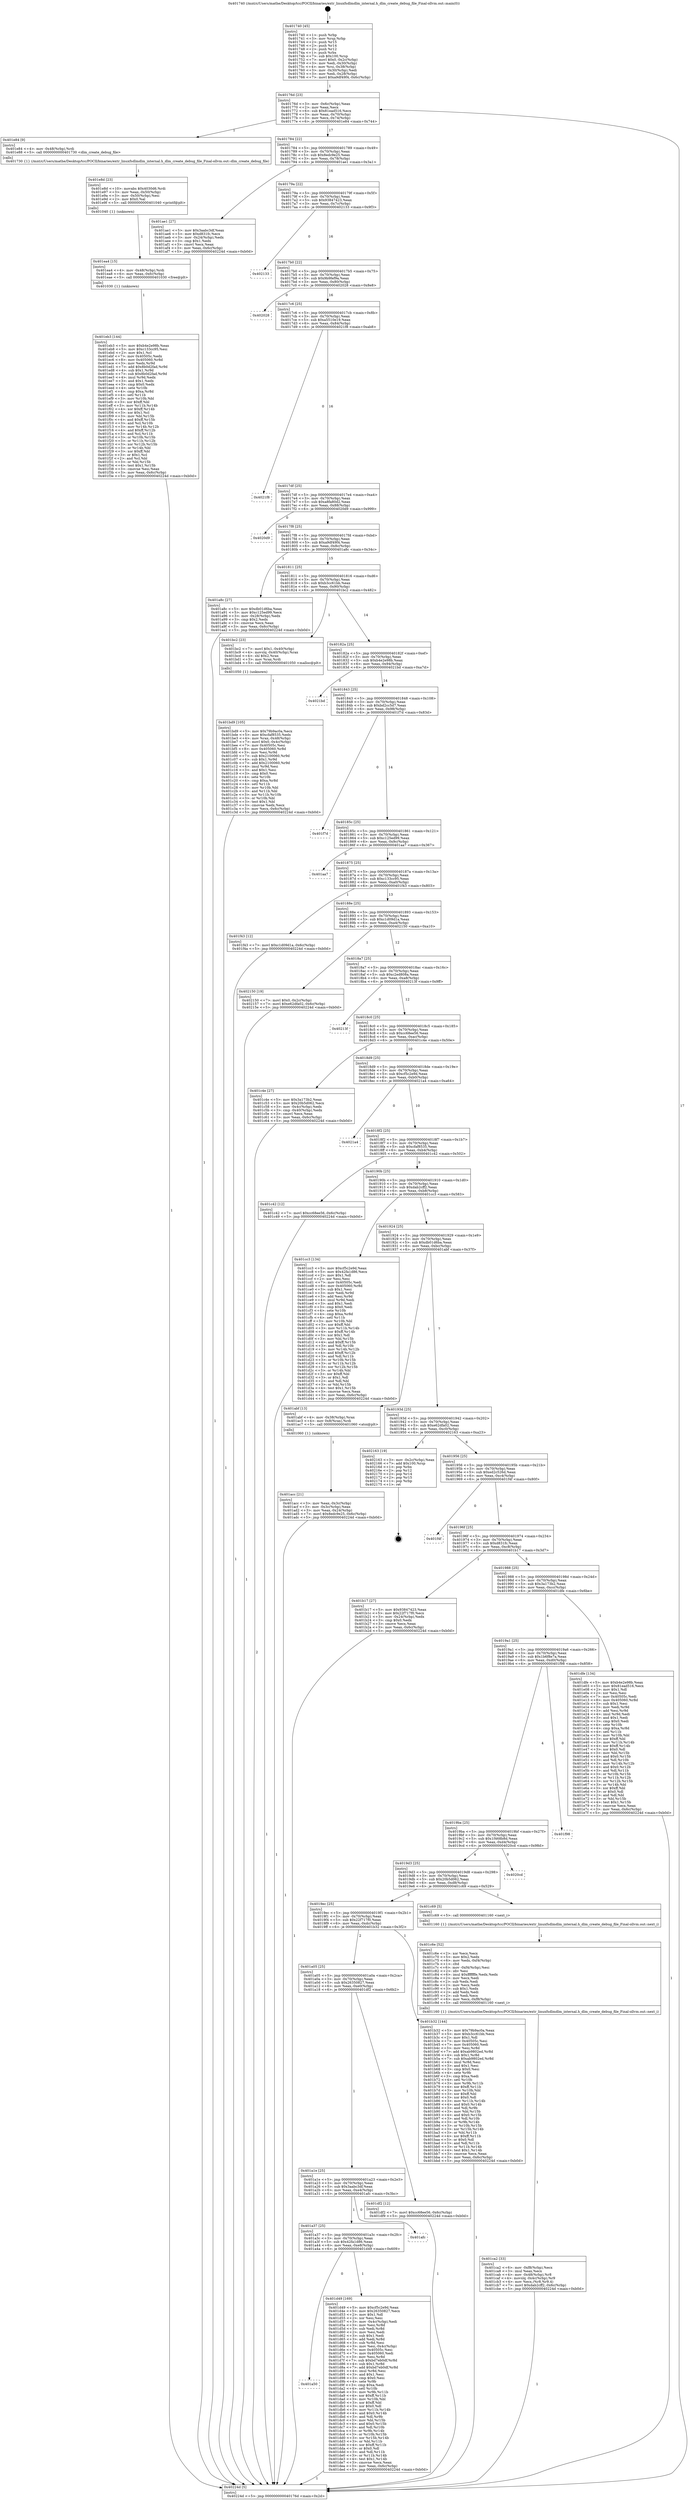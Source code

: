 digraph "0x401740" {
  label = "0x401740 (/mnt/c/Users/mathe/Desktop/tcc/POCII/binaries/extr_linuxfsdlmdlm_internal.h_dlm_create_debug_file_Final-ollvm.out::main(0))"
  labelloc = "t"
  node[shape=record]

  Entry [label="",width=0.3,height=0.3,shape=circle,fillcolor=black,style=filled]
  "0x40176d" [label="{
     0x40176d [23]\l
     | [instrs]\l
     &nbsp;&nbsp;0x40176d \<+3\>: mov -0x6c(%rbp),%eax\l
     &nbsp;&nbsp;0x401770 \<+2\>: mov %eax,%ecx\l
     &nbsp;&nbsp;0x401772 \<+6\>: sub $0x81ead516,%ecx\l
     &nbsp;&nbsp;0x401778 \<+3\>: mov %eax,-0x70(%rbp)\l
     &nbsp;&nbsp;0x40177b \<+3\>: mov %ecx,-0x74(%rbp)\l
     &nbsp;&nbsp;0x40177e \<+6\>: je 0000000000401e84 \<main+0x744\>\l
  }"]
  "0x401e84" [label="{
     0x401e84 [9]\l
     | [instrs]\l
     &nbsp;&nbsp;0x401e84 \<+4\>: mov -0x48(%rbp),%rdi\l
     &nbsp;&nbsp;0x401e88 \<+5\>: call 0000000000401730 \<dlm_create_debug_file\>\l
     | [calls]\l
     &nbsp;&nbsp;0x401730 \{1\} (/mnt/c/Users/mathe/Desktop/tcc/POCII/binaries/extr_linuxfsdlmdlm_internal.h_dlm_create_debug_file_Final-ollvm.out::dlm_create_debug_file)\l
  }"]
  "0x401784" [label="{
     0x401784 [22]\l
     | [instrs]\l
     &nbsp;&nbsp;0x401784 \<+5\>: jmp 0000000000401789 \<main+0x49\>\l
     &nbsp;&nbsp;0x401789 \<+3\>: mov -0x70(%rbp),%eax\l
     &nbsp;&nbsp;0x40178c \<+5\>: sub $0x8edc9e25,%eax\l
     &nbsp;&nbsp;0x401791 \<+3\>: mov %eax,-0x78(%rbp)\l
     &nbsp;&nbsp;0x401794 \<+6\>: je 0000000000401ae1 \<main+0x3a1\>\l
  }"]
  Exit [label="",width=0.3,height=0.3,shape=circle,fillcolor=black,style=filled,peripheries=2]
  "0x401ae1" [label="{
     0x401ae1 [27]\l
     | [instrs]\l
     &nbsp;&nbsp;0x401ae1 \<+5\>: mov $0x3aabc3df,%eax\l
     &nbsp;&nbsp;0x401ae6 \<+5\>: mov $0xd831fc,%ecx\l
     &nbsp;&nbsp;0x401aeb \<+3\>: mov -0x24(%rbp),%edx\l
     &nbsp;&nbsp;0x401aee \<+3\>: cmp $0x1,%edx\l
     &nbsp;&nbsp;0x401af1 \<+3\>: cmovl %ecx,%eax\l
     &nbsp;&nbsp;0x401af4 \<+3\>: mov %eax,-0x6c(%rbp)\l
     &nbsp;&nbsp;0x401af7 \<+5\>: jmp 000000000040224d \<main+0xb0d\>\l
  }"]
  "0x40179a" [label="{
     0x40179a [22]\l
     | [instrs]\l
     &nbsp;&nbsp;0x40179a \<+5\>: jmp 000000000040179f \<main+0x5f\>\l
     &nbsp;&nbsp;0x40179f \<+3\>: mov -0x70(%rbp),%eax\l
     &nbsp;&nbsp;0x4017a2 \<+5\>: sub $0x93847423,%eax\l
     &nbsp;&nbsp;0x4017a7 \<+3\>: mov %eax,-0x7c(%rbp)\l
     &nbsp;&nbsp;0x4017aa \<+6\>: je 0000000000402133 \<main+0x9f3\>\l
  }"]
  "0x401eb3" [label="{
     0x401eb3 [144]\l
     | [instrs]\l
     &nbsp;&nbsp;0x401eb3 \<+5\>: mov $0xb4e2e98b,%eax\l
     &nbsp;&nbsp;0x401eb8 \<+5\>: mov $0xc133cc95,%esi\l
     &nbsp;&nbsp;0x401ebd \<+2\>: mov $0x1,%cl\l
     &nbsp;&nbsp;0x401ebf \<+7\>: mov 0x40505c,%edx\l
     &nbsp;&nbsp;0x401ec6 \<+8\>: mov 0x405060,%r8d\l
     &nbsp;&nbsp;0x401ece \<+3\>: mov %edx,%r9d\l
     &nbsp;&nbsp;0x401ed1 \<+7\>: add $0x8b0d2fad,%r9d\l
     &nbsp;&nbsp;0x401ed8 \<+4\>: sub $0x1,%r9d\l
     &nbsp;&nbsp;0x401edc \<+7\>: sub $0x8b0d2fad,%r9d\l
     &nbsp;&nbsp;0x401ee3 \<+4\>: imul %r9d,%edx\l
     &nbsp;&nbsp;0x401ee7 \<+3\>: and $0x1,%edx\l
     &nbsp;&nbsp;0x401eea \<+3\>: cmp $0x0,%edx\l
     &nbsp;&nbsp;0x401eed \<+4\>: sete %r10b\l
     &nbsp;&nbsp;0x401ef1 \<+4\>: cmp $0xa,%r8d\l
     &nbsp;&nbsp;0x401ef5 \<+4\>: setl %r11b\l
     &nbsp;&nbsp;0x401ef9 \<+3\>: mov %r10b,%bl\l
     &nbsp;&nbsp;0x401efc \<+3\>: xor $0xff,%bl\l
     &nbsp;&nbsp;0x401eff \<+3\>: mov %r11b,%r14b\l
     &nbsp;&nbsp;0x401f02 \<+4\>: xor $0xff,%r14b\l
     &nbsp;&nbsp;0x401f06 \<+3\>: xor $0x1,%cl\l
     &nbsp;&nbsp;0x401f09 \<+3\>: mov %bl,%r15b\l
     &nbsp;&nbsp;0x401f0c \<+4\>: and $0xff,%r15b\l
     &nbsp;&nbsp;0x401f10 \<+3\>: and %cl,%r10b\l
     &nbsp;&nbsp;0x401f13 \<+3\>: mov %r14b,%r12b\l
     &nbsp;&nbsp;0x401f16 \<+4\>: and $0xff,%r12b\l
     &nbsp;&nbsp;0x401f1a \<+3\>: and %cl,%r11b\l
     &nbsp;&nbsp;0x401f1d \<+3\>: or %r10b,%r15b\l
     &nbsp;&nbsp;0x401f20 \<+3\>: or %r11b,%r12b\l
     &nbsp;&nbsp;0x401f23 \<+3\>: xor %r12b,%r15b\l
     &nbsp;&nbsp;0x401f26 \<+3\>: or %r14b,%bl\l
     &nbsp;&nbsp;0x401f29 \<+3\>: xor $0xff,%bl\l
     &nbsp;&nbsp;0x401f2c \<+3\>: or $0x1,%cl\l
     &nbsp;&nbsp;0x401f2f \<+2\>: and %cl,%bl\l
     &nbsp;&nbsp;0x401f31 \<+3\>: or %bl,%r15b\l
     &nbsp;&nbsp;0x401f34 \<+4\>: test $0x1,%r15b\l
     &nbsp;&nbsp;0x401f38 \<+3\>: cmovne %esi,%eax\l
     &nbsp;&nbsp;0x401f3b \<+3\>: mov %eax,-0x6c(%rbp)\l
     &nbsp;&nbsp;0x401f3e \<+5\>: jmp 000000000040224d \<main+0xb0d\>\l
  }"]
  "0x402133" [label="{
     0x402133\l
  }", style=dashed]
  "0x4017b0" [label="{
     0x4017b0 [22]\l
     | [instrs]\l
     &nbsp;&nbsp;0x4017b0 \<+5\>: jmp 00000000004017b5 \<main+0x75\>\l
     &nbsp;&nbsp;0x4017b5 \<+3\>: mov -0x70(%rbp),%eax\l
     &nbsp;&nbsp;0x4017b8 \<+5\>: sub $0x9b9fef9a,%eax\l
     &nbsp;&nbsp;0x4017bd \<+3\>: mov %eax,-0x80(%rbp)\l
     &nbsp;&nbsp;0x4017c0 \<+6\>: je 0000000000402028 \<main+0x8e8\>\l
  }"]
  "0x401ea4" [label="{
     0x401ea4 [15]\l
     | [instrs]\l
     &nbsp;&nbsp;0x401ea4 \<+4\>: mov -0x48(%rbp),%rdi\l
     &nbsp;&nbsp;0x401ea8 \<+6\>: mov %eax,-0xfc(%rbp)\l
     &nbsp;&nbsp;0x401eae \<+5\>: call 0000000000401030 \<free@plt\>\l
     | [calls]\l
     &nbsp;&nbsp;0x401030 \{1\} (unknown)\l
  }"]
  "0x402028" [label="{
     0x402028\l
  }", style=dashed]
  "0x4017c6" [label="{
     0x4017c6 [25]\l
     | [instrs]\l
     &nbsp;&nbsp;0x4017c6 \<+5\>: jmp 00000000004017cb \<main+0x8b\>\l
     &nbsp;&nbsp;0x4017cb \<+3\>: mov -0x70(%rbp),%eax\l
     &nbsp;&nbsp;0x4017ce \<+5\>: sub $0xa5510e19,%eax\l
     &nbsp;&nbsp;0x4017d3 \<+6\>: mov %eax,-0x84(%rbp)\l
     &nbsp;&nbsp;0x4017d9 \<+6\>: je 00000000004021f8 \<main+0xab8\>\l
  }"]
  "0x401e8d" [label="{
     0x401e8d [23]\l
     | [instrs]\l
     &nbsp;&nbsp;0x401e8d \<+10\>: movabs $0x4030d6,%rdi\l
     &nbsp;&nbsp;0x401e97 \<+3\>: mov %eax,-0x50(%rbp)\l
     &nbsp;&nbsp;0x401e9a \<+3\>: mov -0x50(%rbp),%esi\l
     &nbsp;&nbsp;0x401e9d \<+2\>: mov $0x0,%al\l
     &nbsp;&nbsp;0x401e9f \<+5\>: call 0000000000401040 \<printf@plt\>\l
     | [calls]\l
     &nbsp;&nbsp;0x401040 \{1\} (unknown)\l
  }"]
  "0x4021f8" [label="{
     0x4021f8\l
  }", style=dashed]
  "0x4017df" [label="{
     0x4017df [25]\l
     | [instrs]\l
     &nbsp;&nbsp;0x4017df \<+5\>: jmp 00000000004017e4 \<main+0xa4\>\l
     &nbsp;&nbsp;0x4017e4 \<+3\>: mov -0x70(%rbp),%eax\l
     &nbsp;&nbsp;0x4017e7 \<+5\>: sub $0xa8fa80d2,%eax\l
     &nbsp;&nbsp;0x4017ec \<+6\>: mov %eax,-0x88(%rbp)\l
     &nbsp;&nbsp;0x4017f2 \<+6\>: je 00000000004020d9 \<main+0x999\>\l
  }"]
  "0x401a50" [label="{
     0x401a50\l
  }", style=dashed]
  "0x4020d9" [label="{
     0x4020d9\l
  }", style=dashed]
  "0x4017f8" [label="{
     0x4017f8 [25]\l
     | [instrs]\l
     &nbsp;&nbsp;0x4017f8 \<+5\>: jmp 00000000004017fd \<main+0xbd\>\l
     &nbsp;&nbsp;0x4017fd \<+3\>: mov -0x70(%rbp),%eax\l
     &nbsp;&nbsp;0x401800 \<+5\>: sub $0xa9df49f4,%eax\l
     &nbsp;&nbsp;0x401805 \<+6\>: mov %eax,-0x8c(%rbp)\l
     &nbsp;&nbsp;0x40180b \<+6\>: je 0000000000401a8c \<main+0x34c\>\l
  }"]
  "0x401d49" [label="{
     0x401d49 [169]\l
     | [instrs]\l
     &nbsp;&nbsp;0x401d49 \<+5\>: mov $0xcf5c2e9d,%eax\l
     &nbsp;&nbsp;0x401d4e \<+5\>: mov $0x26350827,%ecx\l
     &nbsp;&nbsp;0x401d53 \<+2\>: mov $0x1,%dl\l
     &nbsp;&nbsp;0x401d55 \<+2\>: xor %esi,%esi\l
     &nbsp;&nbsp;0x401d57 \<+3\>: mov -0x4c(%rbp),%edi\l
     &nbsp;&nbsp;0x401d5a \<+3\>: mov %esi,%r8d\l
     &nbsp;&nbsp;0x401d5d \<+3\>: sub %edi,%r8d\l
     &nbsp;&nbsp;0x401d60 \<+2\>: mov %esi,%edi\l
     &nbsp;&nbsp;0x401d62 \<+3\>: sub $0x1,%edi\l
     &nbsp;&nbsp;0x401d65 \<+3\>: add %edi,%r8d\l
     &nbsp;&nbsp;0x401d68 \<+3\>: sub %r8d,%esi\l
     &nbsp;&nbsp;0x401d6b \<+3\>: mov %esi,-0x4c(%rbp)\l
     &nbsp;&nbsp;0x401d6e \<+7\>: mov 0x40505c,%esi\l
     &nbsp;&nbsp;0x401d75 \<+7\>: mov 0x405060,%edi\l
     &nbsp;&nbsp;0x401d7c \<+3\>: mov %esi,%r8d\l
     &nbsp;&nbsp;0x401d7f \<+7\>: sub $0xbd7eb0df,%r8d\l
     &nbsp;&nbsp;0x401d86 \<+4\>: sub $0x1,%r8d\l
     &nbsp;&nbsp;0x401d8a \<+7\>: add $0xbd7eb0df,%r8d\l
     &nbsp;&nbsp;0x401d91 \<+4\>: imul %r8d,%esi\l
     &nbsp;&nbsp;0x401d95 \<+3\>: and $0x1,%esi\l
     &nbsp;&nbsp;0x401d98 \<+3\>: cmp $0x0,%esi\l
     &nbsp;&nbsp;0x401d9b \<+4\>: sete %r9b\l
     &nbsp;&nbsp;0x401d9f \<+3\>: cmp $0xa,%edi\l
     &nbsp;&nbsp;0x401da2 \<+4\>: setl %r10b\l
     &nbsp;&nbsp;0x401da6 \<+3\>: mov %r9b,%r11b\l
     &nbsp;&nbsp;0x401da9 \<+4\>: xor $0xff,%r11b\l
     &nbsp;&nbsp;0x401dad \<+3\>: mov %r10b,%bl\l
     &nbsp;&nbsp;0x401db0 \<+3\>: xor $0xff,%bl\l
     &nbsp;&nbsp;0x401db3 \<+3\>: xor $0x0,%dl\l
     &nbsp;&nbsp;0x401db6 \<+3\>: mov %r11b,%r14b\l
     &nbsp;&nbsp;0x401db9 \<+4\>: and $0x0,%r14b\l
     &nbsp;&nbsp;0x401dbd \<+3\>: and %dl,%r9b\l
     &nbsp;&nbsp;0x401dc0 \<+3\>: mov %bl,%r15b\l
     &nbsp;&nbsp;0x401dc3 \<+4\>: and $0x0,%r15b\l
     &nbsp;&nbsp;0x401dc7 \<+3\>: and %dl,%r10b\l
     &nbsp;&nbsp;0x401dca \<+3\>: or %r9b,%r14b\l
     &nbsp;&nbsp;0x401dcd \<+3\>: or %r10b,%r15b\l
     &nbsp;&nbsp;0x401dd0 \<+3\>: xor %r15b,%r14b\l
     &nbsp;&nbsp;0x401dd3 \<+3\>: or %bl,%r11b\l
     &nbsp;&nbsp;0x401dd6 \<+4\>: xor $0xff,%r11b\l
     &nbsp;&nbsp;0x401dda \<+3\>: or $0x0,%dl\l
     &nbsp;&nbsp;0x401ddd \<+3\>: and %dl,%r11b\l
     &nbsp;&nbsp;0x401de0 \<+3\>: or %r11b,%r14b\l
     &nbsp;&nbsp;0x401de3 \<+4\>: test $0x1,%r14b\l
     &nbsp;&nbsp;0x401de7 \<+3\>: cmovne %ecx,%eax\l
     &nbsp;&nbsp;0x401dea \<+3\>: mov %eax,-0x6c(%rbp)\l
     &nbsp;&nbsp;0x401ded \<+5\>: jmp 000000000040224d \<main+0xb0d\>\l
  }"]
  "0x401a8c" [label="{
     0x401a8c [27]\l
     | [instrs]\l
     &nbsp;&nbsp;0x401a8c \<+5\>: mov $0xdb01d6ba,%eax\l
     &nbsp;&nbsp;0x401a91 \<+5\>: mov $0xc125ed99,%ecx\l
     &nbsp;&nbsp;0x401a96 \<+3\>: mov -0x28(%rbp),%edx\l
     &nbsp;&nbsp;0x401a99 \<+3\>: cmp $0x2,%edx\l
     &nbsp;&nbsp;0x401a9c \<+3\>: cmovne %ecx,%eax\l
     &nbsp;&nbsp;0x401a9f \<+3\>: mov %eax,-0x6c(%rbp)\l
     &nbsp;&nbsp;0x401aa2 \<+5\>: jmp 000000000040224d \<main+0xb0d\>\l
  }"]
  "0x401811" [label="{
     0x401811 [25]\l
     | [instrs]\l
     &nbsp;&nbsp;0x401811 \<+5\>: jmp 0000000000401816 \<main+0xd6\>\l
     &nbsp;&nbsp;0x401816 \<+3\>: mov -0x70(%rbp),%eax\l
     &nbsp;&nbsp;0x401819 \<+5\>: sub $0xb3cc61bb,%eax\l
     &nbsp;&nbsp;0x40181e \<+6\>: mov %eax,-0x90(%rbp)\l
     &nbsp;&nbsp;0x401824 \<+6\>: je 0000000000401bc2 \<main+0x482\>\l
  }"]
  "0x40224d" [label="{
     0x40224d [5]\l
     | [instrs]\l
     &nbsp;&nbsp;0x40224d \<+5\>: jmp 000000000040176d \<main+0x2d\>\l
  }"]
  "0x401740" [label="{
     0x401740 [45]\l
     | [instrs]\l
     &nbsp;&nbsp;0x401740 \<+1\>: push %rbp\l
     &nbsp;&nbsp;0x401741 \<+3\>: mov %rsp,%rbp\l
     &nbsp;&nbsp;0x401744 \<+2\>: push %r15\l
     &nbsp;&nbsp;0x401746 \<+2\>: push %r14\l
     &nbsp;&nbsp;0x401748 \<+2\>: push %r12\l
     &nbsp;&nbsp;0x40174a \<+1\>: push %rbx\l
     &nbsp;&nbsp;0x40174b \<+7\>: sub $0x100,%rsp\l
     &nbsp;&nbsp;0x401752 \<+7\>: movl $0x0,-0x2c(%rbp)\l
     &nbsp;&nbsp;0x401759 \<+3\>: mov %edi,-0x30(%rbp)\l
     &nbsp;&nbsp;0x40175c \<+4\>: mov %rsi,-0x38(%rbp)\l
     &nbsp;&nbsp;0x401760 \<+3\>: mov -0x30(%rbp),%edi\l
     &nbsp;&nbsp;0x401763 \<+3\>: mov %edi,-0x28(%rbp)\l
     &nbsp;&nbsp;0x401766 \<+7\>: movl $0xa9df49f4,-0x6c(%rbp)\l
  }"]
  "0x401a37" [label="{
     0x401a37 [25]\l
     | [instrs]\l
     &nbsp;&nbsp;0x401a37 \<+5\>: jmp 0000000000401a3c \<main+0x2fc\>\l
     &nbsp;&nbsp;0x401a3c \<+3\>: mov -0x70(%rbp),%eax\l
     &nbsp;&nbsp;0x401a3f \<+5\>: sub $0x42fa1d86,%eax\l
     &nbsp;&nbsp;0x401a44 \<+6\>: mov %eax,-0xe8(%rbp)\l
     &nbsp;&nbsp;0x401a4a \<+6\>: je 0000000000401d49 \<main+0x609\>\l
  }"]
  "0x401bc2" [label="{
     0x401bc2 [23]\l
     | [instrs]\l
     &nbsp;&nbsp;0x401bc2 \<+7\>: movl $0x1,-0x40(%rbp)\l
     &nbsp;&nbsp;0x401bc9 \<+4\>: movslq -0x40(%rbp),%rax\l
     &nbsp;&nbsp;0x401bcd \<+4\>: shl $0x2,%rax\l
     &nbsp;&nbsp;0x401bd1 \<+3\>: mov %rax,%rdi\l
     &nbsp;&nbsp;0x401bd4 \<+5\>: call 0000000000401050 \<malloc@plt\>\l
     | [calls]\l
     &nbsp;&nbsp;0x401050 \{1\} (unknown)\l
  }"]
  "0x40182a" [label="{
     0x40182a [25]\l
     | [instrs]\l
     &nbsp;&nbsp;0x40182a \<+5\>: jmp 000000000040182f \<main+0xef\>\l
     &nbsp;&nbsp;0x40182f \<+3\>: mov -0x70(%rbp),%eax\l
     &nbsp;&nbsp;0x401832 \<+5\>: sub $0xb4e2e98b,%eax\l
     &nbsp;&nbsp;0x401837 \<+6\>: mov %eax,-0x94(%rbp)\l
     &nbsp;&nbsp;0x40183d \<+6\>: je 00000000004021bd \<main+0xa7d\>\l
  }"]
  "0x401afc" [label="{
     0x401afc\l
  }", style=dashed]
  "0x4021bd" [label="{
     0x4021bd\l
  }", style=dashed]
  "0x401843" [label="{
     0x401843 [25]\l
     | [instrs]\l
     &nbsp;&nbsp;0x401843 \<+5\>: jmp 0000000000401848 \<main+0x108\>\l
     &nbsp;&nbsp;0x401848 \<+3\>: mov -0x70(%rbp),%eax\l
     &nbsp;&nbsp;0x40184b \<+5\>: sub $0xbd2cc5d7,%eax\l
     &nbsp;&nbsp;0x401850 \<+6\>: mov %eax,-0x98(%rbp)\l
     &nbsp;&nbsp;0x401856 \<+6\>: je 0000000000401f7d \<main+0x83d\>\l
  }"]
  "0x401a1e" [label="{
     0x401a1e [25]\l
     | [instrs]\l
     &nbsp;&nbsp;0x401a1e \<+5\>: jmp 0000000000401a23 \<main+0x2e3\>\l
     &nbsp;&nbsp;0x401a23 \<+3\>: mov -0x70(%rbp),%eax\l
     &nbsp;&nbsp;0x401a26 \<+5\>: sub $0x3aabc3df,%eax\l
     &nbsp;&nbsp;0x401a2b \<+6\>: mov %eax,-0xe4(%rbp)\l
     &nbsp;&nbsp;0x401a31 \<+6\>: je 0000000000401afc \<main+0x3bc\>\l
  }"]
  "0x401f7d" [label="{
     0x401f7d\l
  }", style=dashed]
  "0x40185c" [label="{
     0x40185c [25]\l
     | [instrs]\l
     &nbsp;&nbsp;0x40185c \<+5\>: jmp 0000000000401861 \<main+0x121\>\l
     &nbsp;&nbsp;0x401861 \<+3\>: mov -0x70(%rbp),%eax\l
     &nbsp;&nbsp;0x401864 \<+5\>: sub $0xc125ed99,%eax\l
     &nbsp;&nbsp;0x401869 \<+6\>: mov %eax,-0x9c(%rbp)\l
     &nbsp;&nbsp;0x40186f \<+6\>: je 0000000000401aa7 \<main+0x367\>\l
  }"]
  "0x401df2" [label="{
     0x401df2 [12]\l
     | [instrs]\l
     &nbsp;&nbsp;0x401df2 \<+7\>: movl $0xcc68ee56,-0x6c(%rbp)\l
     &nbsp;&nbsp;0x401df9 \<+5\>: jmp 000000000040224d \<main+0xb0d\>\l
  }"]
  "0x401aa7" [label="{
     0x401aa7\l
  }", style=dashed]
  "0x401875" [label="{
     0x401875 [25]\l
     | [instrs]\l
     &nbsp;&nbsp;0x401875 \<+5\>: jmp 000000000040187a \<main+0x13a\>\l
     &nbsp;&nbsp;0x40187a \<+3\>: mov -0x70(%rbp),%eax\l
     &nbsp;&nbsp;0x40187d \<+5\>: sub $0xc133cc95,%eax\l
     &nbsp;&nbsp;0x401882 \<+6\>: mov %eax,-0xa0(%rbp)\l
     &nbsp;&nbsp;0x401888 \<+6\>: je 0000000000401f43 \<main+0x803\>\l
  }"]
  "0x401ca2" [label="{
     0x401ca2 [33]\l
     | [instrs]\l
     &nbsp;&nbsp;0x401ca2 \<+6\>: mov -0xf8(%rbp),%ecx\l
     &nbsp;&nbsp;0x401ca8 \<+3\>: imul %eax,%ecx\l
     &nbsp;&nbsp;0x401cab \<+4\>: mov -0x48(%rbp),%r8\l
     &nbsp;&nbsp;0x401caf \<+4\>: movslq -0x4c(%rbp),%r9\l
     &nbsp;&nbsp;0x401cb3 \<+4\>: mov %ecx,(%r8,%r9,4)\l
     &nbsp;&nbsp;0x401cb7 \<+7\>: movl $0xdab2cff2,-0x6c(%rbp)\l
     &nbsp;&nbsp;0x401cbe \<+5\>: jmp 000000000040224d \<main+0xb0d\>\l
  }"]
  "0x401f43" [label="{
     0x401f43 [12]\l
     | [instrs]\l
     &nbsp;&nbsp;0x401f43 \<+7\>: movl $0xc1d09d1a,-0x6c(%rbp)\l
     &nbsp;&nbsp;0x401f4a \<+5\>: jmp 000000000040224d \<main+0xb0d\>\l
  }"]
  "0x40188e" [label="{
     0x40188e [25]\l
     | [instrs]\l
     &nbsp;&nbsp;0x40188e \<+5\>: jmp 0000000000401893 \<main+0x153\>\l
     &nbsp;&nbsp;0x401893 \<+3\>: mov -0x70(%rbp),%eax\l
     &nbsp;&nbsp;0x401896 \<+5\>: sub $0xc1d09d1a,%eax\l
     &nbsp;&nbsp;0x40189b \<+6\>: mov %eax,-0xa4(%rbp)\l
     &nbsp;&nbsp;0x4018a1 \<+6\>: je 0000000000402150 \<main+0xa10\>\l
  }"]
  "0x401c6e" [label="{
     0x401c6e [52]\l
     | [instrs]\l
     &nbsp;&nbsp;0x401c6e \<+2\>: xor %ecx,%ecx\l
     &nbsp;&nbsp;0x401c70 \<+5\>: mov $0x2,%edx\l
     &nbsp;&nbsp;0x401c75 \<+6\>: mov %edx,-0xf4(%rbp)\l
     &nbsp;&nbsp;0x401c7b \<+1\>: cltd\l
     &nbsp;&nbsp;0x401c7c \<+6\>: mov -0xf4(%rbp),%esi\l
     &nbsp;&nbsp;0x401c82 \<+2\>: idiv %esi\l
     &nbsp;&nbsp;0x401c84 \<+6\>: imul $0xfffffffe,%edx,%edx\l
     &nbsp;&nbsp;0x401c8a \<+2\>: mov %ecx,%edi\l
     &nbsp;&nbsp;0x401c8c \<+2\>: sub %edx,%edi\l
     &nbsp;&nbsp;0x401c8e \<+2\>: mov %ecx,%edx\l
     &nbsp;&nbsp;0x401c90 \<+3\>: sub $0x1,%edx\l
     &nbsp;&nbsp;0x401c93 \<+2\>: add %edx,%edi\l
     &nbsp;&nbsp;0x401c95 \<+2\>: sub %edi,%ecx\l
     &nbsp;&nbsp;0x401c97 \<+6\>: mov %ecx,-0xf8(%rbp)\l
     &nbsp;&nbsp;0x401c9d \<+5\>: call 0000000000401160 \<next_i\>\l
     | [calls]\l
     &nbsp;&nbsp;0x401160 \{1\} (/mnt/c/Users/mathe/Desktop/tcc/POCII/binaries/extr_linuxfsdlmdlm_internal.h_dlm_create_debug_file_Final-ollvm.out::next_i)\l
  }"]
  "0x402150" [label="{
     0x402150 [19]\l
     | [instrs]\l
     &nbsp;&nbsp;0x402150 \<+7\>: movl $0x0,-0x2c(%rbp)\l
     &nbsp;&nbsp;0x402157 \<+7\>: movl $0xe62dfa02,-0x6c(%rbp)\l
     &nbsp;&nbsp;0x40215e \<+5\>: jmp 000000000040224d \<main+0xb0d\>\l
  }"]
  "0x4018a7" [label="{
     0x4018a7 [25]\l
     | [instrs]\l
     &nbsp;&nbsp;0x4018a7 \<+5\>: jmp 00000000004018ac \<main+0x16c\>\l
     &nbsp;&nbsp;0x4018ac \<+3\>: mov -0x70(%rbp),%eax\l
     &nbsp;&nbsp;0x4018af \<+5\>: sub $0xc2ed808a,%eax\l
     &nbsp;&nbsp;0x4018b4 \<+6\>: mov %eax,-0xa8(%rbp)\l
     &nbsp;&nbsp;0x4018ba \<+6\>: je 000000000040213f \<main+0x9ff\>\l
  }"]
  "0x401bd9" [label="{
     0x401bd9 [105]\l
     | [instrs]\l
     &nbsp;&nbsp;0x401bd9 \<+5\>: mov $0x79b9ac0a,%ecx\l
     &nbsp;&nbsp;0x401bde \<+5\>: mov $0xcfaf8535,%edx\l
     &nbsp;&nbsp;0x401be3 \<+4\>: mov %rax,-0x48(%rbp)\l
     &nbsp;&nbsp;0x401be7 \<+7\>: movl $0x0,-0x4c(%rbp)\l
     &nbsp;&nbsp;0x401bee \<+7\>: mov 0x40505c,%esi\l
     &nbsp;&nbsp;0x401bf5 \<+8\>: mov 0x405060,%r8d\l
     &nbsp;&nbsp;0x401bfd \<+3\>: mov %esi,%r9d\l
     &nbsp;&nbsp;0x401c00 \<+7\>: sub $0x2100060,%r9d\l
     &nbsp;&nbsp;0x401c07 \<+4\>: sub $0x1,%r9d\l
     &nbsp;&nbsp;0x401c0b \<+7\>: add $0x2100060,%r9d\l
     &nbsp;&nbsp;0x401c12 \<+4\>: imul %r9d,%esi\l
     &nbsp;&nbsp;0x401c16 \<+3\>: and $0x1,%esi\l
     &nbsp;&nbsp;0x401c19 \<+3\>: cmp $0x0,%esi\l
     &nbsp;&nbsp;0x401c1c \<+4\>: sete %r10b\l
     &nbsp;&nbsp;0x401c20 \<+4\>: cmp $0xa,%r8d\l
     &nbsp;&nbsp;0x401c24 \<+4\>: setl %r11b\l
     &nbsp;&nbsp;0x401c28 \<+3\>: mov %r10b,%bl\l
     &nbsp;&nbsp;0x401c2b \<+3\>: and %r11b,%bl\l
     &nbsp;&nbsp;0x401c2e \<+3\>: xor %r11b,%r10b\l
     &nbsp;&nbsp;0x401c31 \<+3\>: or %r10b,%bl\l
     &nbsp;&nbsp;0x401c34 \<+3\>: test $0x1,%bl\l
     &nbsp;&nbsp;0x401c37 \<+3\>: cmovne %edx,%ecx\l
     &nbsp;&nbsp;0x401c3a \<+3\>: mov %ecx,-0x6c(%rbp)\l
     &nbsp;&nbsp;0x401c3d \<+5\>: jmp 000000000040224d \<main+0xb0d\>\l
  }"]
  "0x40213f" [label="{
     0x40213f\l
  }", style=dashed]
  "0x4018c0" [label="{
     0x4018c0 [25]\l
     | [instrs]\l
     &nbsp;&nbsp;0x4018c0 \<+5\>: jmp 00000000004018c5 \<main+0x185\>\l
     &nbsp;&nbsp;0x4018c5 \<+3\>: mov -0x70(%rbp),%eax\l
     &nbsp;&nbsp;0x4018c8 \<+5\>: sub $0xcc68ee56,%eax\l
     &nbsp;&nbsp;0x4018cd \<+6\>: mov %eax,-0xac(%rbp)\l
     &nbsp;&nbsp;0x4018d3 \<+6\>: je 0000000000401c4e \<main+0x50e\>\l
  }"]
  "0x401a05" [label="{
     0x401a05 [25]\l
     | [instrs]\l
     &nbsp;&nbsp;0x401a05 \<+5\>: jmp 0000000000401a0a \<main+0x2ca\>\l
     &nbsp;&nbsp;0x401a0a \<+3\>: mov -0x70(%rbp),%eax\l
     &nbsp;&nbsp;0x401a0d \<+5\>: sub $0x26350827,%eax\l
     &nbsp;&nbsp;0x401a12 \<+6\>: mov %eax,-0xe0(%rbp)\l
     &nbsp;&nbsp;0x401a18 \<+6\>: je 0000000000401df2 \<main+0x6b2\>\l
  }"]
  "0x401c4e" [label="{
     0x401c4e [27]\l
     | [instrs]\l
     &nbsp;&nbsp;0x401c4e \<+5\>: mov $0x3a173b2,%eax\l
     &nbsp;&nbsp;0x401c53 \<+5\>: mov $0x20b5d062,%ecx\l
     &nbsp;&nbsp;0x401c58 \<+3\>: mov -0x4c(%rbp),%edx\l
     &nbsp;&nbsp;0x401c5b \<+3\>: cmp -0x40(%rbp),%edx\l
     &nbsp;&nbsp;0x401c5e \<+3\>: cmovl %ecx,%eax\l
     &nbsp;&nbsp;0x401c61 \<+3\>: mov %eax,-0x6c(%rbp)\l
     &nbsp;&nbsp;0x401c64 \<+5\>: jmp 000000000040224d \<main+0xb0d\>\l
  }"]
  "0x4018d9" [label="{
     0x4018d9 [25]\l
     | [instrs]\l
     &nbsp;&nbsp;0x4018d9 \<+5\>: jmp 00000000004018de \<main+0x19e\>\l
     &nbsp;&nbsp;0x4018de \<+3\>: mov -0x70(%rbp),%eax\l
     &nbsp;&nbsp;0x4018e1 \<+5\>: sub $0xcf5c2e9d,%eax\l
     &nbsp;&nbsp;0x4018e6 \<+6\>: mov %eax,-0xb0(%rbp)\l
     &nbsp;&nbsp;0x4018ec \<+6\>: je 00000000004021a4 \<main+0xa64\>\l
  }"]
  "0x401b32" [label="{
     0x401b32 [144]\l
     | [instrs]\l
     &nbsp;&nbsp;0x401b32 \<+5\>: mov $0x79b9ac0a,%eax\l
     &nbsp;&nbsp;0x401b37 \<+5\>: mov $0xb3cc61bb,%ecx\l
     &nbsp;&nbsp;0x401b3c \<+2\>: mov $0x1,%dl\l
     &nbsp;&nbsp;0x401b3e \<+7\>: mov 0x40505c,%esi\l
     &nbsp;&nbsp;0x401b45 \<+7\>: mov 0x405060,%edi\l
     &nbsp;&nbsp;0x401b4c \<+3\>: mov %esi,%r8d\l
     &nbsp;&nbsp;0x401b4f \<+7\>: add $0xab9802ed,%r8d\l
     &nbsp;&nbsp;0x401b56 \<+4\>: sub $0x1,%r8d\l
     &nbsp;&nbsp;0x401b5a \<+7\>: sub $0xab9802ed,%r8d\l
     &nbsp;&nbsp;0x401b61 \<+4\>: imul %r8d,%esi\l
     &nbsp;&nbsp;0x401b65 \<+3\>: and $0x1,%esi\l
     &nbsp;&nbsp;0x401b68 \<+3\>: cmp $0x0,%esi\l
     &nbsp;&nbsp;0x401b6b \<+4\>: sete %r9b\l
     &nbsp;&nbsp;0x401b6f \<+3\>: cmp $0xa,%edi\l
     &nbsp;&nbsp;0x401b72 \<+4\>: setl %r10b\l
     &nbsp;&nbsp;0x401b76 \<+3\>: mov %r9b,%r11b\l
     &nbsp;&nbsp;0x401b79 \<+4\>: xor $0xff,%r11b\l
     &nbsp;&nbsp;0x401b7d \<+3\>: mov %r10b,%bl\l
     &nbsp;&nbsp;0x401b80 \<+3\>: xor $0xff,%bl\l
     &nbsp;&nbsp;0x401b83 \<+3\>: xor $0x0,%dl\l
     &nbsp;&nbsp;0x401b86 \<+3\>: mov %r11b,%r14b\l
     &nbsp;&nbsp;0x401b89 \<+4\>: and $0x0,%r14b\l
     &nbsp;&nbsp;0x401b8d \<+3\>: and %dl,%r9b\l
     &nbsp;&nbsp;0x401b90 \<+3\>: mov %bl,%r15b\l
     &nbsp;&nbsp;0x401b93 \<+4\>: and $0x0,%r15b\l
     &nbsp;&nbsp;0x401b97 \<+3\>: and %dl,%r10b\l
     &nbsp;&nbsp;0x401b9a \<+3\>: or %r9b,%r14b\l
     &nbsp;&nbsp;0x401b9d \<+3\>: or %r10b,%r15b\l
     &nbsp;&nbsp;0x401ba0 \<+3\>: xor %r15b,%r14b\l
     &nbsp;&nbsp;0x401ba3 \<+3\>: or %bl,%r11b\l
     &nbsp;&nbsp;0x401ba6 \<+4\>: xor $0xff,%r11b\l
     &nbsp;&nbsp;0x401baa \<+3\>: or $0x0,%dl\l
     &nbsp;&nbsp;0x401bad \<+3\>: and %dl,%r11b\l
     &nbsp;&nbsp;0x401bb0 \<+3\>: or %r11b,%r14b\l
     &nbsp;&nbsp;0x401bb3 \<+4\>: test $0x1,%r14b\l
     &nbsp;&nbsp;0x401bb7 \<+3\>: cmovne %ecx,%eax\l
     &nbsp;&nbsp;0x401bba \<+3\>: mov %eax,-0x6c(%rbp)\l
     &nbsp;&nbsp;0x401bbd \<+5\>: jmp 000000000040224d \<main+0xb0d\>\l
  }"]
  "0x4021a4" [label="{
     0x4021a4\l
  }", style=dashed]
  "0x4018f2" [label="{
     0x4018f2 [25]\l
     | [instrs]\l
     &nbsp;&nbsp;0x4018f2 \<+5\>: jmp 00000000004018f7 \<main+0x1b7\>\l
     &nbsp;&nbsp;0x4018f7 \<+3\>: mov -0x70(%rbp),%eax\l
     &nbsp;&nbsp;0x4018fa \<+5\>: sub $0xcfaf8535,%eax\l
     &nbsp;&nbsp;0x4018ff \<+6\>: mov %eax,-0xb4(%rbp)\l
     &nbsp;&nbsp;0x401905 \<+6\>: je 0000000000401c42 \<main+0x502\>\l
  }"]
  "0x4019ec" [label="{
     0x4019ec [25]\l
     | [instrs]\l
     &nbsp;&nbsp;0x4019ec \<+5\>: jmp 00000000004019f1 \<main+0x2b1\>\l
     &nbsp;&nbsp;0x4019f1 \<+3\>: mov -0x70(%rbp),%eax\l
     &nbsp;&nbsp;0x4019f4 \<+5\>: sub $0x22f717f0,%eax\l
     &nbsp;&nbsp;0x4019f9 \<+6\>: mov %eax,-0xdc(%rbp)\l
     &nbsp;&nbsp;0x4019ff \<+6\>: je 0000000000401b32 \<main+0x3f2\>\l
  }"]
  "0x401c42" [label="{
     0x401c42 [12]\l
     | [instrs]\l
     &nbsp;&nbsp;0x401c42 \<+7\>: movl $0xcc68ee56,-0x6c(%rbp)\l
     &nbsp;&nbsp;0x401c49 \<+5\>: jmp 000000000040224d \<main+0xb0d\>\l
  }"]
  "0x40190b" [label="{
     0x40190b [25]\l
     | [instrs]\l
     &nbsp;&nbsp;0x40190b \<+5\>: jmp 0000000000401910 \<main+0x1d0\>\l
     &nbsp;&nbsp;0x401910 \<+3\>: mov -0x70(%rbp),%eax\l
     &nbsp;&nbsp;0x401913 \<+5\>: sub $0xdab2cff2,%eax\l
     &nbsp;&nbsp;0x401918 \<+6\>: mov %eax,-0xb8(%rbp)\l
     &nbsp;&nbsp;0x40191e \<+6\>: je 0000000000401cc3 \<main+0x583\>\l
  }"]
  "0x401c69" [label="{
     0x401c69 [5]\l
     | [instrs]\l
     &nbsp;&nbsp;0x401c69 \<+5\>: call 0000000000401160 \<next_i\>\l
     | [calls]\l
     &nbsp;&nbsp;0x401160 \{1\} (/mnt/c/Users/mathe/Desktop/tcc/POCII/binaries/extr_linuxfsdlmdlm_internal.h_dlm_create_debug_file_Final-ollvm.out::next_i)\l
  }"]
  "0x401cc3" [label="{
     0x401cc3 [134]\l
     | [instrs]\l
     &nbsp;&nbsp;0x401cc3 \<+5\>: mov $0xcf5c2e9d,%eax\l
     &nbsp;&nbsp;0x401cc8 \<+5\>: mov $0x42fa1d86,%ecx\l
     &nbsp;&nbsp;0x401ccd \<+2\>: mov $0x1,%dl\l
     &nbsp;&nbsp;0x401ccf \<+2\>: xor %esi,%esi\l
     &nbsp;&nbsp;0x401cd1 \<+7\>: mov 0x40505c,%edi\l
     &nbsp;&nbsp;0x401cd8 \<+8\>: mov 0x405060,%r8d\l
     &nbsp;&nbsp;0x401ce0 \<+3\>: sub $0x1,%esi\l
     &nbsp;&nbsp;0x401ce3 \<+3\>: mov %edi,%r9d\l
     &nbsp;&nbsp;0x401ce6 \<+3\>: add %esi,%r9d\l
     &nbsp;&nbsp;0x401ce9 \<+4\>: imul %r9d,%edi\l
     &nbsp;&nbsp;0x401ced \<+3\>: and $0x1,%edi\l
     &nbsp;&nbsp;0x401cf0 \<+3\>: cmp $0x0,%edi\l
     &nbsp;&nbsp;0x401cf3 \<+4\>: sete %r10b\l
     &nbsp;&nbsp;0x401cf7 \<+4\>: cmp $0xa,%r8d\l
     &nbsp;&nbsp;0x401cfb \<+4\>: setl %r11b\l
     &nbsp;&nbsp;0x401cff \<+3\>: mov %r10b,%bl\l
     &nbsp;&nbsp;0x401d02 \<+3\>: xor $0xff,%bl\l
     &nbsp;&nbsp;0x401d05 \<+3\>: mov %r11b,%r14b\l
     &nbsp;&nbsp;0x401d08 \<+4\>: xor $0xff,%r14b\l
     &nbsp;&nbsp;0x401d0c \<+3\>: xor $0x1,%dl\l
     &nbsp;&nbsp;0x401d0f \<+3\>: mov %bl,%r15b\l
     &nbsp;&nbsp;0x401d12 \<+4\>: and $0xff,%r15b\l
     &nbsp;&nbsp;0x401d16 \<+3\>: and %dl,%r10b\l
     &nbsp;&nbsp;0x401d19 \<+3\>: mov %r14b,%r12b\l
     &nbsp;&nbsp;0x401d1c \<+4\>: and $0xff,%r12b\l
     &nbsp;&nbsp;0x401d20 \<+3\>: and %dl,%r11b\l
     &nbsp;&nbsp;0x401d23 \<+3\>: or %r10b,%r15b\l
     &nbsp;&nbsp;0x401d26 \<+3\>: or %r11b,%r12b\l
     &nbsp;&nbsp;0x401d29 \<+3\>: xor %r12b,%r15b\l
     &nbsp;&nbsp;0x401d2c \<+3\>: or %r14b,%bl\l
     &nbsp;&nbsp;0x401d2f \<+3\>: xor $0xff,%bl\l
     &nbsp;&nbsp;0x401d32 \<+3\>: or $0x1,%dl\l
     &nbsp;&nbsp;0x401d35 \<+2\>: and %dl,%bl\l
     &nbsp;&nbsp;0x401d37 \<+3\>: or %bl,%r15b\l
     &nbsp;&nbsp;0x401d3a \<+4\>: test $0x1,%r15b\l
     &nbsp;&nbsp;0x401d3e \<+3\>: cmovne %ecx,%eax\l
     &nbsp;&nbsp;0x401d41 \<+3\>: mov %eax,-0x6c(%rbp)\l
     &nbsp;&nbsp;0x401d44 \<+5\>: jmp 000000000040224d \<main+0xb0d\>\l
  }"]
  "0x401924" [label="{
     0x401924 [25]\l
     | [instrs]\l
     &nbsp;&nbsp;0x401924 \<+5\>: jmp 0000000000401929 \<main+0x1e9\>\l
     &nbsp;&nbsp;0x401929 \<+3\>: mov -0x70(%rbp),%eax\l
     &nbsp;&nbsp;0x40192c \<+5\>: sub $0xdb01d6ba,%eax\l
     &nbsp;&nbsp;0x401931 \<+6\>: mov %eax,-0xbc(%rbp)\l
     &nbsp;&nbsp;0x401937 \<+6\>: je 0000000000401abf \<main+0x37f\>\l
  }"]
  "0x4019d3" [label="{
     0x4019d3 [25]\l
     | [instrs]\l
     &nbsp;&nbsp;0x4019d3 \<+5\>: jmp 00000000004019d8 \<main+0x298\>\l
     &nbsp;&nbsp;0x4019d8 \<+3\>: mov -0x70(%rbp),%eax\l
     &nbsp;&nbsp;0x4019db \<+5\>: sub $0x20b5d062,%eax\l
     &nbsp;&nbsp;0x4019e0 \<+6\>: mov %eax,-0xd8(%rbp)\l
     &nbsp;&nbsp;0x4019e6 \<+6\>: je 0000000000401c69 \<main+0x529\>\l
  }"]
  "0x401abf" [label="{
     0x401abf [13]\l
     | [instrs]\l
     &nbsp;&nbsp;0x401abf \<+4\>: mov -0x38(%rbp),%rax\l
     &nbsp;&nbsp;0x401ac3 \<+4\>: mov 0x8(%rax),%rdi\l
     &nbsp;&nbsp;0x401ac7 \<+5\>: call 0000000000401060 \<atoi@plt\>\l
     | [calls]\l
     &nbsp;&nbsp;0x401060 \{1\} (unknown)\l
  }"]
  "0x40193d" [label="{
     0x40193d [25]\l
     | [instrs]\l
     &nbsp;&nbsp;0x40193d \<+5\>: jmp 0000000000401942 \<main+0x202\>\l
     &nbsp;&nbsp;0x401942 \<+3\>: mov -0x70(%rbp),%eax\l
     &nbsp;&nbsp;0x401945 \<+5\>: sub $0xe62dfa02,%eax\l
     &nbsp;&nbsp;0x40194a \<+6\>: mov %eax,-0xc0(%rbp)\l
     &nbsp;&nbsp;0x401950 \<+6\>: je 0000000000402163 \<main+0xa23\>\l
  }"]
  "0x401acc" [label="{
     0x401acc [21]\l
     | [instrs]\l
     &nbsp;&nbsp;0x401acc \<+3\>: mov %eax,-0x3c(%rbp)\l
     &nbsp;&nbsp;0x401acf \<+3\>: mov -0x3c(%rbp),%eax\l
     &nbsp;&nbsp;0x401ad2 \<+3\>: mov %eax,-0x24(%rbp)\l
     &nbsp;&nbsp;0x401ad5 \<+7\>: movl $0x8edc9e25,-0x6c(%rbp)\l
     &nbsp;&nbsp;0x401adc \<+5\>: jmp 000000000040224d \<main+0xb0d\>\l
  }"]
  "0x4020cd" [label="{
     0x4020cd\l
  }", style=dashed]
  "0x402163" [label="{
     0x402163 [19]\l
     | [instrs]\l
     &nbsp;&nbsp;0x402163 \<+3\>: mov -0x2c(%rbp),%eax\l
     &nbsp;&nbsp;0x402166 \<+7\>: add $0x100,%rsp\l
     &nbsp;&nbsp;0x40216d \<+1\>: pop %rbx\l
     &nbsp;&nbsp;0x40216e \<+2\>: pop %r12\l
     &nbsp;&nbsp;0x402170 \<+2\>: pop %r14\l
     &nbsp;&nbsp;0x402172 \<+2\>: pop %r15\l
     &nbsp;&nbsp;0x402174 \<+1\>: pop %rbp\l
     &nbsp;&nbsp;0x402175 \<+1\>: ret\l
  }"]
  "0x401956" [label="{
     0x401956 [25]\l
     | [instrs]\l
     &nbsp;&nbsp;0x401956 \<+5\>: jmp 000000000040195b \<main+0x21b\>\l
     &nbsp;&nbsp;0x40195b \<+3\>: mov -0x70(%rbp),%eax\l
     &nbsp;&nbsp;0x40195e \<+5\>: sub $0xed2c526d,%eax\l
     &nbsp;&nbsp;0x401963 \<+6\>: mov %eax,-0xc4(%rbp)\l
     &nbsp;&nbsp;0x401969 \<+6\>: je 0000000000401f4f \<main+0x80f\>\l
  }"]
  "0x4019ba" [label="{
     0x4019ba [25]\l
     | [instrs]\l
     &nbsp;&nbsp;0x4019ba \<+5\>: jmp 00000000004019bf \<main+0x27f\>\l
     &nbsp;&nbsp;0x4019bf \<+3\>: mov -0x70(%rbp),%eax\l
     &nbsp;&nbsp;0x4019c2 \<+5\>: sub $0x1f468b8d,%eax\l
     &nbsp;&nbsp;0x4019c7 \<+6\>: mov %eax,-0xd4(%rbp)\l
     &nbsp;&nbsp;0x4019cd \<+6\>: je 00000000004020cd \<main+0x98d\>\l
  }"]
  "0x401f4f" [label="{
     0x401f4f\l
  }", style=dashed]
  "0x40196f" [label="{
     0x40196f [25]\l
     | [instrs]\l
     &nbsp;&nbsp;0x40196f \<+5\>: jmp 0000000000401974 \<main+0x234\>\l
     &nbsp;&nbsp;0x401974 \<+3\>: mov -0x70(%rbp),%eax\l
     &nbsp;&nbsp;0x401977 \<+5\>: sub $0xd831fc,%eax\l
     &nbsp;&nbsp;0x40197c \<+6\>: mov %eax,-0xc8(%rbp)\l
     &nbsp;&nbsp;0x401982 \<+6\>: je 0000000000401b17 \<main+0x3d7\>\l
  }"]
  "0x401f98" [label="{
     0x401f98\l
  }", style=dashed]
  "0x401b17" [label="{
     0x401b17 [27]\l
     | [instrs]\l
     &nbsp;&nbsp;0x401b17 \<+5\>: mov $0x93847423,%eax\l
     &nbsp;&nbsp;0x401b1c \<+5\>: mov $0x22f717f0,%ecx\l
     &nbsp;&nbsp;0x401b21 \<+3\>: mov -0x24(%rbp),%edx\l
     &nbsp;&nbsp;0x401b24 \<+3\>: cmp $0x0,%edx\l
     &nbsp;&nbsp;0x401b27 \<+3\>: cmove %ecx,%eax\l
     &nbsp;&nbsp;0x401b2a \<+3\>: mov %eax,-0x6c(%rbp)\l
     &nbsp;&nbsp;0x401b2d \<+5\>: jmp 000000000040224d \<main+0xb0d\>\l
  }"]
  "0x401988" [label="{
     0x401988 [25]\l
     | [instrs]\l
     &nbsp;&nbsp;0x401988 \<+5\>: jmp 000000000040198d \<main+0x24d\>\l
     &nbsp;&nbsp;0x40198d \<+3\>: mov -0x70(%rbp),%eax\l
     &nbsp;&nbsp;0x401990 \<+5\>: sub $0x3a173b2,%eax\l
     &nbsp;&nbsp;0x401995 \<+6\>: mov %eax,-0xcc(%rbp)\l
     &nbsp;&nbsp;0x40199b \<+6\>: je 0000000000401dfe \<main+0x6be\>\l
  }"]
  "0x4019a1" [label="{
     0x4019a1 [25]\l
     | [instrs]\l
     &nbsp;&nbsp;0x4019a1 \<+5\>: jmp 00000000004019a6 \<main+0x266\>\l
     &nbsp;&nbsp;0x4019a6 \<+3\>: mov -0x70(%rbp),%eax\l
     &nbsp;&nbsp;0x4019a9 \<+5\>: sub $0x1b6f8e7a,%eax\l
     &nbsp;&nbsp;0x4019ae \<+6\>: mov %eax,-0xd0(%rbp)\l
     &nbsp;&nbsp;0x4019b4 \<+6\>: je 0000000000401f98 \<main+0x858\>\l
  }"]
  "0x401dfe" [label="{
     0x401dfe [134]\l
     | [instrs]\l
     &nbsp;&nbsp;0x401dfe \<+5\>: mov $0xb4e2e98b,%eax\l
     &nbsp;&nbsp;0x401e03 \<+5\>: mov $0x81ead516,%ecx\l
     &nbsp;&nbsp;0x401e08 \<+2\>: mov $0x1,%dl\l
     &nbsp;&nbsp;0x401e0a \<+2\>: xor %esi,%esi\l
     &nbsp;&nbsp;0x401e0c \<+7\>: mov 0x40505c,%edi\l
     &nbsp;&nbsp;0x401e13 \<+8\>: mov 0x405060,%r8d\l
     &nbsp;&nbsp;0x401e1b \<+3\>: sub $0x1,%esi\l
     &nbsp;&nbsp;0x401e1e \<+3\>: mov %edi,%r9d\l
     &nbsp;&nbsp;0x401e21 \<+3\>: add %esi,%r9d\l
     &nbsp;&nbsp;0x401e24 \<+4\>: imul %r9d,%edi\l
     &nbsp;&nbsp;0x401e28 \<+3\>: and $0x1,%edi\l
     &nbsp;&nbsp;0x401e2b \<+3\>: cmp $0x0,%edi\l
     &nbsp;&nbsp;0x401e2e \<+4\>: sete %r10b\l
     &nbsp;&nbsp;0x401e32 \<+4\>: cmp $0xa,%r8d\l
     &nbsp;&nbsp;0x401e36 \<+4\>: setl %r11b\l
     &nbsp;&nbsp;0x401e3a \<+3\>: mov %r10b,%bl\l
     &nbsp;&nbsp;0x401e3d \<+3\>: xor $0xff,%bl\l
     &nbsp;&nbsp;0x401e40 \<+3\>: mov %r11b,%r14b\l
     &nbsp;&nbsp;0x401e43 \<+4\>: xor $0xff,%r14b\l
     &nbsp;&nbsp;0x401e47 \<+3\>: xor $0x0,%dl\l
     &nbsp;&nbsp;0x401e4a \<+3\>: mov %bl,%r15b\l
     &nbsp;&nbsp;0x401e4d \<+4\>: and $0x0,%r15b\l
     &nbsp;&nbsp;0x401e51 \<+3\>: and %dl,%r10b\l
     &nbsp;&nbsp;0x401e54 \<+3\>: mov %r14b,%r12b\l
     &nbsp;&nbsp;0x401e57 \<+4\>: and $0x0,%r12b\l
     &nbsp;&nbsp;0x401e5b \<+3\>: and %dl,%r11b\l
     &nbsp;&nbsp;0x401e5e \<+3\>: or %r10b,%r15b\l
     &nbsp;&nbsp;0x401e61 \<+3\>: or %r11b,%r12b\l
     &nbsp;&nbsp;0x401e64 \<+3\>: xor %r12b,%r15b\l
     &nbsp;&nbsp;0x401e67 \<+3\>: or %r14b,%bl\l
     &nbsp;&nbsp;0x401e6a \<+3\>: xor $0xff,%bl\l
     &nbsp;&nbsp;0x401e6d \<+3\>: or $0x0,%dl\l
     &nbsp;&nbsp;0x401e70 \<+2\>: and %dl,%bl\l
     &nbsp;&nbsp;0x401e72 \<+3\>: or %bl,%r15b\l
     &nbsp;&nbsp;0x401e75 \<+4\>: test $0x1,%r15b\l
     &nbsp;&nbsp;0x401e79 \<+3\>: cmovne %ecx,%eax\l
     &nbsp;&nbsp;0x401e7c \<+3\>: mov %eax,-0x6c(%rbp)\l
     &nbsp;&nbsp;0x401e7f \<+5\>: jmp 000000000040224d \<main+0xb0d\>\l
  }"]
  Entry -> "0x401740" [label=" 1"]
  "0x40176d" -> "0x401e84" [label=" 1"]
  "0x40176d" -> "0x401784" [label=" 17"]
  "0x402163" -> Exit [label=" 1"]
  "0x401784" -> "0x401ae1" [label=" 1"]
  "0x401784" -> "0x40179a" [label=" 16"]
  "0x402150" -> "0x40224d" [label=" 1"]
  "0x40179a" -> "0x402133" [label=" 0"]
  "0x40179a" -> "0x4017b0" [label=" 16"]
  "0x401f43" -> "0x40224d" [label=" 1"]
  "0x4017b0" -> "0x402028" [label=" 0"]
  "0x4017b0" -> "0x4017c6" [label=" 16"]
  "0x401eb3" -> "0x40224d" [label=" 1"]
  "0x4017c6" -> "0x4021f8" [label=" 0"]
  "0x4017c6" -> "0x4017df" [label=" 16"]
  "0x401ea4" -> "0x401eb3" [label=" 1"]
  "0x4017df" -> "0x4020d9" [label=" 0"]
  "0x4017df" -> "0x4017f8" [label=" 16"]
  "0x401e8d" -> "0x401ea4" [label=" 1"]
  "0x4017f8" -> "0x401a8c" [label=" 1"]
  "0x4017f8" -> "0x401811" [label=" 15"]
  "0x401a8c" -> "0x40224d" [label=" 1"]
  "0x401740" -> "0x40176d" [label=" 1"]
  "0x40224d" -> "0x40176d" [label=" 17"]
  "0x401e84" -> "0x401e8d" [label=" 1"]
  "0x401811" -> "0x401bc2" [label=" 1"]
  "0x401811" -> "0x40182a" [label=" 14"]
  "0x401df2" -> "0x40224d" [label=" 1"]
  "0x40182a" -> "0x4021bd" [label=" 0"]
  "0x40182a" -> "0x401843" [label=" 14"]
  "0x401d49" -> "0x40224d" [label=" 1"]
  "0x401843" -> "0x401f7d" [label=" 0"]
  "0x401843" -> "0x40185c" [label=" 14"]
  "0x401a37" -> "0x401d49" [label=" 1"]
  "0x40185c" -> "0x401aa7" [label=" 0"]
  "0x40185c" -> "0x401875" [label=" 14"]
  "0x401dfe" -> "0x40224d" [label=" 1"]
  "0x401875" -> "0x401f43" [label=" 1"]
  "0x401875" -> "0x40188e" [label=" 13"]
  "0x401a1e" -> "0x401afc" [label=" 0"]
  "0x40188e" -> "0x402150" [label=" 1"]
  "0x40188e" -> "0x4018a7" [label=" 12"]
  "0x401a37" -> "0x401a50" [label=" 0"]
  "0x4018a7" -> "0x40213f" [label=" 0"]
  "0x4018a7" -> "0x4018c0" [label=" 12"]
  "0x401a05" -> "0x401a1e" [label=" 1"]
  "0x4018c0" -> "0x401c4e" [label=" 2"]
  "0x4018c0" -> "0x4018d9" [label=" 10"]
  "0x401a05" -> "0x401df2" [label=" 1"]
  "0x4018d9" -> "0x4021a4" [label=" 0"]
  "0x4018d9" -> "0x4018f2" [label=" 10"]
  "0x401a1e" -> "0x401a37" [label=" 1"]
  "0x4018f2" -> "0x401c42" [label=" 1"]
  "0x4018f2" -> "0x40190b" [label=" 9"]
  "0x401ca2" -> "0x40224d" [label=" 1"]
  "0x40190b" -> "0x401cc3" [label=" 1"]
  "0x40190b" -> "0x401924" [label=" 8"]
  "0x401c6e" -> "0x401ca2" [label=" 1"]
  "0x401924" -> "0x401abf" [label=" 1"]
  "0x401924" -> "0x40193d" [label=" 7"]
  "0x401abf" -> "0x401acc" [label=" 1"]
  "0x401acc" -> "0x40224d" [label=" 1"]
  "0x401ae1" -> "0x40224d" [label=" 1"]
  "0x401c4e" -> "0x40224d" [label=" 2"]
  "0x40193d" -> "0x402163" [label=" 1"]
  "0x40193d" -> "0x401956" [label=" 6"]
  "0x401c42" -> "0x40224d" [label=" 1"]
  "0x401956" -> "0x401f4f" [label=" 0"]
  "0x401956" -> "0x40196f" [label=" 6"]
  "0x401bc2" -> "0x401bd9" [label=" 1"]
  "0x40196f" -> "0x401b17" [label=" 1"]
  "0x40196f" -> "0x401988" [label=" 5"]
  "0x401b17" -> "0x40224d" [label=" 1"]
  "0x401b32" -> "0x40224d" [label=" 1"]
  "0x401988" -> "0x401dfe" [label=" 1"]
  "0x401988" -> "0x4019a1" [label=" 4"]
  "0x4019ec" -> "0x401a05" [label=" 2"]
  "0x4019a1" -> "0x401f98" [label=" 0"]
  "0x4019a1" -> "0x4019ba" [label=" 4"]
  "0x401bd9" -> "0x40224d" [label=" 1"]
  "0x4019ba" -> "0x4020cd" [label=" 0"]
  "0x4019ba" -> "0x4019d3" [label=" 4"]
  "0x401c69" -> "0x401c6e" [label=" 1"]
  "0x4019d3" -> "0x401c69" [label=" 1"]
  "0x4019d3" -> "0x4019ec" [label=" 3"]
  "0x401cc3" -> "0x40224d" [label=" 1"]
  "0x4019ec" -> "0x401b32" [label=" 1"]
}
